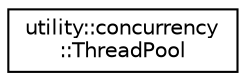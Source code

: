 digraph "Graphical Class Hierarchy"
{
 // LATEX_PDF_SIZE
  edge [fontname="Helvetica",fontsize="10",labelfontname="Helvetica",labelfontsize="10"];
  node [fontname="Helvetica",fontsize="10",shape=record];
  rankdir="LR";
  Node0 [label="utility::concurrency\l::ThreadPool",height=0.2,width=0.4,color="black", fillcolor="white", style="filled",URL="$classutility_1_1concurrency_1_1ThreadPool.html",tooltip=" "];
}
